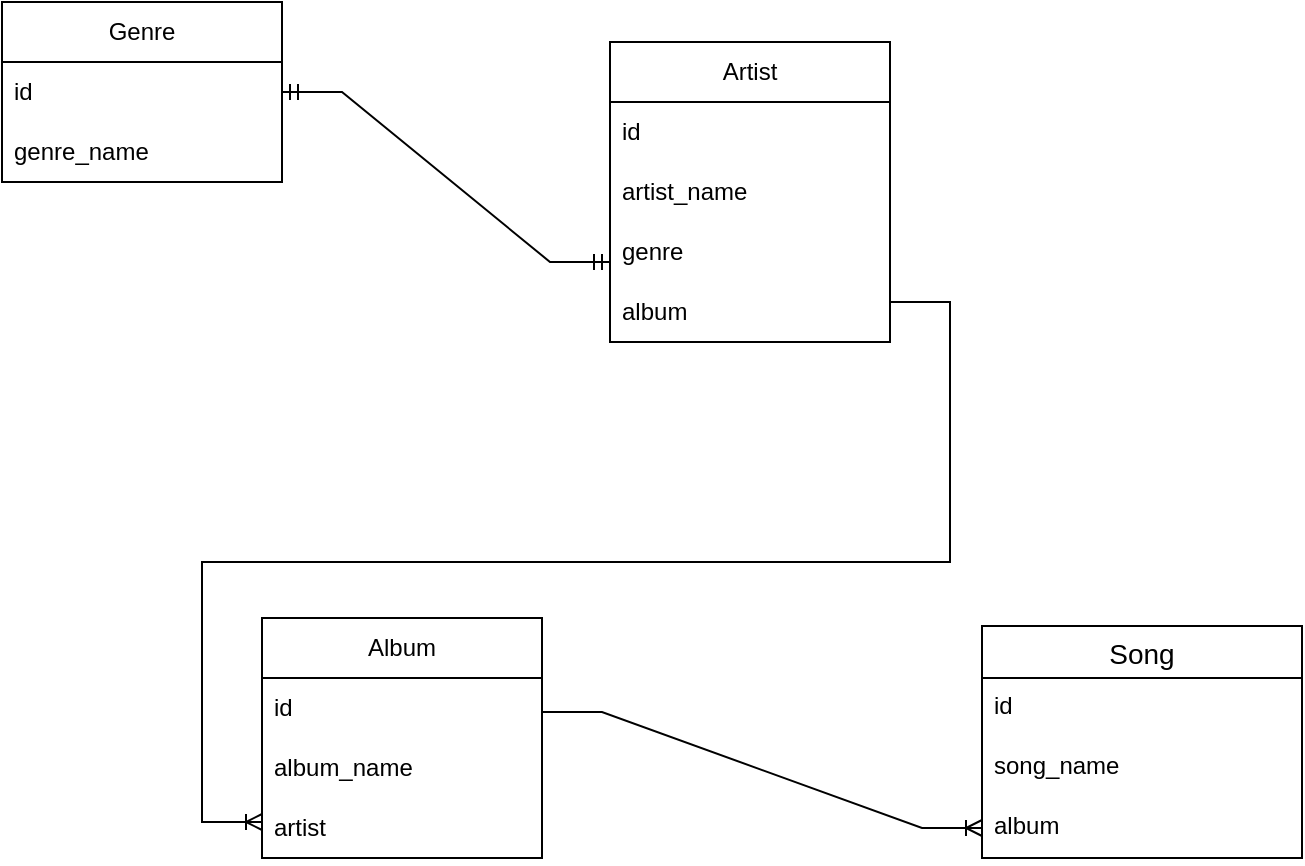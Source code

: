 <mxfile version="23.1.4" type="github">
  <diagram name="Страница — 1" id="qGo2-MBTL77O4f9V-gGR">
    <mxGraphModel dx="1434" dy="793" grid="1" gridSize="10" guides="1" tooltips="1" connect="1" arrows="1" fold="1" page="1" pageScale="1" pageWidth="827" pageHeight="1169" math="0" shadow="0">
      <root>
        <mxCell id="0" />
        <mxCell id="1" parent="0" />
        <mxCell id="e6H3126jgJhexWJKd-RY-4" value="Genre" style="swimlane;fontStyle=0;childLayout=stackLayout;horizontal=1;startSize=30;horizontalStack=0;resizeParent=1;resizeParentMax=0;resizeLast=0;collapsible=1;marginBottom=0;whiteSpace=wrap;html=1;" vertex="1" parent="1">
          <mxGeometry x="40" y="30" width="140" height="90" as="geometry" />
        </mxCell>
        <mxCell id="e6H3126jgJhexWJKd-RY-5" value="id" style="text;strokeColor=none;fillColor=none;align=left;verticalAlign=middle;spacingLeft=4;spacingRight=4;overflow=hidden;points=[[0,0.5],[1,0.5]];portConstraint=eastwest;rotatable=0;whiteSpace=wrap;html=1;" vertex="1" parent="e6H3126jgJhexWJKd-RY-4">
          <mxGeometry y="30" width="140" height="30" as="geometry" />
        </mxCell>
        <mxCell id="e6H3126jgJhexWJKd-RY-6" value="genre_name" style="text;strokeColor=none;fillColor=none;align=left;verticalAlign=middle;spacingLeft=4;spacingRight=4;overflow=hidden;points=[[0,0.5],[1,0.5]];portConstraint=eastwest;rotatable=0;whiteSpace=wrap;html=1;" vertex="1" parent="e6H3126jgJhexWJKd-RY-4">
          <mxGeometry y="60" width="140" height="30" as="geometry" />
        </mxCell>
        <mxCell id="e6H3126jgJhexWJKd-RY-8" value="Artist" style="swimlane;fontStyle=0;childLayout=stackLayout;horizontal=1;startSize=30;horizontalStack=0;resizeParent=1;resizeParentMax=0;resizeLast=0;collapsible=1;marginBottom=0;whiteSpace=wrap;html=1;" vertex="1" parent="1">
          <mxGeometry x="344" y="50" width="140" height="150" as="geometry" />
        </mxCell>
        <mxCell id="e6H3126jgJhexWJKd-RY-9" value="id" style="text;strokeColor=none;fillColor=none;align=left;verticalAlign=middle;spacingLeft=4;spacingRight=4;overflow=hidden;points=[[0,0.5],[1,0.5]];portConstraint=eastwest;rotatable=0;whiteSpace=wrap;html=1;" vertex="1" parent="e6H3126jgJhexWJKd-RY-8">
          <mxGeometry y="30" width="140" height="30" as="geometry" />
        </mxCell>
        <mxCell id="e6H3126jgJhexWJKd-RY-10" value="artist_name" style="text;strokeColor=none;fillColor=none;align=left;verticalAlign=middle;spacingLeft=4;spacingRight=4;overflow=hidden;points=[[0,0.5],[1,0.5]];portConstraint=eastwest;rotatable=0;whiteSpace=wrap;html=1;" vertex="1" parent="e6H3126jgJhexWJKd-RY-8">
          <mxGeometry y="60" width="140" height="30" as="geometry" />
        </mxCell>
        <mxCell id="e6H3126jgJhexWJKd-RY-11" value="genre" style="text;strokeColor=none;fillColor=none;align=left;verticalAlign=middle;spacingLeft=4;spacingRight=4;overflow=hidden;points=[[0,0.5],[1,0.5]];portConstraint=eastwest;rotatable=0;whiteSpace=wrap;html=1;" vertex="1" parent="e6H3126jgJhexWJKd-RY-8">
          <mxGeometry y="90" width="140" height="30" as="geometry" />
        </mxCell>
        <mxCell id="e6H3126jgJhexWJKd-RY-30" value="album" style="text;strokeColor=none;fillColor=none;align=left;verticalAlign=middle;spacingLeft=4;spacingRight=4;overflow=hidden;points=[[0,0.5],[1,0.5]];portConstraint=eastwest;rotatable=0;whiteSpace=wrap;html=1;" vertex="1" parent="e6H3126jgJhexWJKd-RY-8">
          <mxGeometry y="120" width="140" height="30" as="geometry" />
        </mxCell>
        <mxCell id="e6H3126jgJhexWJKd-RY-16" value="" style="edgeStyle=entityRelationEdgeStyle;fontSize=12;html=1;endArrow=ERmandOne;startArrow=ERmandOne;rounded=0;exitX=1;exitY=0.5;exitDx=0;exitDy=0;" edge="1" parent="1" source="e6H3126jgJhexWJKd-RY-5">
          <mxGeometry width="100" height="100" relative="1" as="geometry">
            <mxPoint x="244" y="260" as="sourcePoint" />
            <mxPoint x="344" y="160" as="targetPoint" />
            <Array as="points">
              <mxPoint x="210" y="100" />
            </Array>
          </mxGeometry>
        </mxCell>
        <mxCell id="e6H3126jgJhexWJKd-RY-17" value="Album" style="swimlane;fontStyle=0;childLayout=stackLayout;horizontal=1;startSize=30;horizontalStack=0;resizeParent=1;resizeParentMax=0;resizeLast=0;collapsible=1;marginBottom=0;whiteSpace=wrap;html=1;" vertex="1" parent="1">
          <mxGeometry x="170" y="338" width="140" height="120" as="geometry" />
        </mxCell>
        <mxCell id="e6H3126jgJhexWJKd-RY-18" value="id" style="text;strokeColor=none;fillColor=none;align=left;verticalAlign=middle;spacingLeft=4;spacingRight=4;overflow=hidden;points=[[0,0.5],[1,0.5]];portConstraint=eastwest;rotatable=0;whiteSpace=wrap;html=1;" vertex="1" parent="e6H3126jgJhexWJKd-RY-17">
          <mxGeometry y="30" width="140" height="30" as="geometry" />
        </mxCell>
        <mxCell id="e6H3126jgJhexWJKd-RY-19" value="album_name" style="text;strokeColor=none;fillColor=none;align=left;verticalAlign=middle;spacingLeft=4;spacingRight=4;overflow=hidden;points=[[0,0.5],[1,0.5]];portConstraint=eastwest;rotatable=0;whiteSpace=wrap;html=1;" vertex="1" parent="e6H3126jgJhexWJKd-RY-17">
          <mxGeometry y="60" width="140" height="30" as="geometry" />
        </mxCell>
        <mxCell id="e6H3126jgJhexWJKd-RY-31" value="artist" style="text;strokeColor=none;fillColor=none;align=left;verticalAlign=middle;spacingLeft=4;spacingRight=4;overflow=hidden;points=[[0,0.5],[1,0.5]];portConstraint=eastwest;rotatable=0;whiteSpace=wrap;html=1;" vertex="1" parent="e6H3126jgJhexWJKd-RY-17">
          <mxGeometry y="90" width="140" height="30" as="geometry" />
        </mxCell>
        <mxCell id="e6H3126jgJhexWJKd-RY-21" value="Song" style="swimlane;fontStyle=0;childLayout=stackLayout;horizontal=1;startSize=26;horizontalStack=0;resizeParent=1;resizeParentMax=0;resizeLast=0;collapsible=1;marginBottom=0;align=center;fontSize=14;direction=east;" vertex="1" parent="1">
          <mxGeometry x="530" y="342" width="160" height="116" as="geometry" />
        </mxCell>
        <mxCell id="e6H3126jgJhexWJKd-RY-22" value="id" style="text;strokeColor=none;fillColor=none;spacingLeft=4;spacingRight=4;overflow=hidden;rotatable=0;points=[[0,0.5],[1,0.5]];portConstraint=eastwest;fontSize=12;whiteSpace=wrap;html=1;" vertex="1" parent="e6H3126jgJhexWJKd-RY-21">
          <mxGeometry y="26" width="160" height="30" as="geometry" />
        </mxCell>
        <mxCell id="e6H3126jgJhexWJKd-RY-23" value="song_name" style="text;strokeColor=none;fillColor=none;spacingLeft=4;spacingRight=4;overflow=hidden;rotatable=0;points=[[0,0.5],[1,0.5]];portConstraint=eastwest;fontSize=12;whiteSpace=wrap;html=1;" vertex="1" parent="e6H3126jgJhexWJKd-RY-21">
          <mxGeometry y="56" width="160" height="30" as="geometry" />
        </mxCell>
        <mxCell id="e6H3126jgJhexWJKd-RY-24" value="album" style="text;strokeColor=none;fillColor=none;spacingLeft=4;spacingRight=4;overflow=hidden;rotatable=0;points=[[0,0.5],[1,0.5]];portConstraint=eastwest;fontSize=12;whiteSpace=wrap;html=1;" vertex="1" parent="e6H3126jgJhexWJKd-RY-21">
          <mxGeometry y="86" width="160" height="30" as="geometry" />
        </mxCell>
        <mxCell id="e6H3126jgJhexWJKd-RY-27" value="" style="edgeStyle=entityRelationEdgeStyle;fontSize=12;html=1;endArrow=ERoneToMany;rounded=0;exitX=1;exitY=0.5;exitDx=0;exitDy=0;entryX=0;entryY=0.5;entryDx=0;entryDy=0;" edge="1" parent="1" target="e6H3126jgJhexWJKd-RY-24">
          <mxGeometry width="100" height="100" relative="1" as="geometry">
            <mxPoint x="310" y="385" as="sourcePoint" />
            <mxPoint x="470" y="310" as="targetPoint" />
          </mxGeometry>
        </mxCell>
        <mxCell id="e6H3126jgJhexWJKd-RY-28" value="" style="edgeStyle=entityRelationEdgeStyle;fontSize=12;html=1;endArrow=ERoneToMany;rounded=0;" edge="1" parent="1">
          <mxGeometry width="100" height="100" relative="1" as="geometry">
            <mxPoint x="484" y="180" as="sourcePoint" />
            <mxPoint x="170" y="440" as="targetPoint" />
          </mxGeometry>
        </mxCell>
      </root>
    </mxGraphModel>
  </diagram>
</mxfile>
